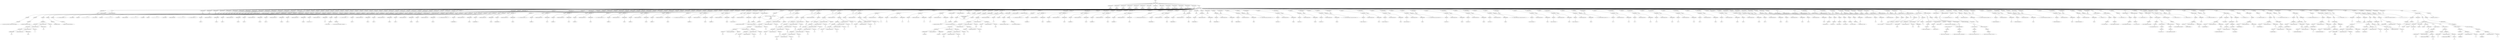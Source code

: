 digraph {
n0[label="RAIZ"];
n1[label="INSTRUCCIONES"];
n0->n1;
n2[label="DECLARACION"];
n1->n2;
n3[label="global_a"];
n2->n3;
n4[label="DECLARACION"];
n1->n4;
n5[label="global_b"];
n4->n5;
n6[label="DECLARACION"];
n1->n6;
n7[label="global_int"];
n6->n7;
n8[label="DECLARACION"];
n1->n8;
n9[label="global_dou"];
n8->n9;
n10[label="DECLARACION"];
n1->n10;
n11[label="global_boo"];
n10->n11;
n12[label="DECLARACION"];
n1->n12;
n13[label="global_cha"];
n12->n13;
n14[label="DECLARACION"];
n1->n14;
n15[label="global_cad"];
n14->n15;
n16[label="DECLARACION"];
n1->n16;
n17[label="global_a"];
n16->n17;
n18[label="DECLARACION"];
n1->n18;
n19[label="global_salto"];
n18->n19;
n20[label="DECLARACION"];
n1->n20;
n21[label="global_barra"];
n20->n21;
n22[label="DECLARACION"];
n1->n22;
n23[label="global_comilla_doble"];
n22->n23;
n24[label="DECLARACION"];
n1->n24;
n25[label="global_tab"];
n24->n25;
n26[label="DECLARACION"];
n1->n26;
n27[label="global_comilla_simple"];
n26->n27;
n28[label="DECLARACION"];
n1->n28;
n29[label="var1"];
n28->n29;
n30[label="MAIN"];
n1->n30;
n31[label="INSTRUCCIONES"];
n30->n31;
n32[label="DECLARACION"];
n31->n32;
n33[label="var1"];
n32->n33;
n34[label="IF"];
n31->n34;
n35[label="INSTRUCCIONES IF"];
n34->n35;
n36[label="IMPRIMIR"];
n35->n36;
n37[label="PRIMITIVO"];
n36->n37;
n38[label="no se toma con prioridad la variable local ante la global"];
n37->n38;
n39[label="INSTRUCCIONES ELSE"];
n34->n39;
n40[label="IMPRIMIR"];
n39->n40;
n41[label="PRIMITIVO"];
n40->n41;
n42[label="prioridad de variable local correcta."];
n41->n42;
n43[label="DECLARACION"];
n31->n43;
n44[label="n1"];
n43->n44;
n45[label="DECLARACION"];
n31->n45;
n46[label="n2"];
n45->n46;
n47[label="DECLARACION"];
n31->n47;
n48[label="n3"];
n47->n48;
n49[label="DECLARACION"];
n31->n49;
n50[label="n4"];
n49->n50;
n51[label="DECLARACION"];
n31->n51;
n52[label="str1"];
n51->n52;
n53[label="DECLARACION"];
n31->n53;
n54[label="str2"];
n53->n54;
n55[label="DECLARACION"];
n31->n55;
n56[label="str3"];
n55->n56;
n57[label="DECLARACION"];
n31->n57;
n58[label="str4"];
n57->n58;
n59[label="DECLARACION"];
n31->n59;
n60[label="db1"];
n59->n60;
n61[label="DECLARACION"];
n31->n61;
n62[label="db2"];
n61->n62;
n63[label="DECLARACION"];
n31->n63;
n64[label="db3"];
n63->n64;
n65[label="DECLARACION"];
n31->n65;
n66[label="db4"];
n65->n66;
n67[label="DECLARACION"];
n31->n67;
n68[label="chr1"];
n67->n68;
n69[label="DECLARACION"];
n31->n69;
n70[label="chr2"];
n69->n70;
n71[label="DECLARACION"];
n31->n71;
n72[label="chr3"];
n71->n72;
n73[label="DECLARACION"];
n31->n73;
n74[label="chr4"];
n73->n74;
n75[label="IF"];
n31->n75;
n76[label="INSTRUCCIONES IF"];
n75->n76;
n77[label="IMPRIMIR"];
n76->n77;
n78[label="ARITMETICA"];
n77->n78;
n79[label="ARITMETICA"];
n78->n79;
n80[label="ARITMETICA"];
n79->n80;
n81[label="ARITMETICA"];
n80->n81;
n82[label="IDENTIFICADOR"];
n81->n82;
n83[label="str1"];
n82->n83;
n84[label="OperadorAritmetico.MAS"];
n81->n84;
n85[label="IDENTIFICADOR"];
n81->n85;
n86[label="chr2"];
n85->n86;
n87[label="OperadorAritmetico.MAS"];
n80->n87;
n88[label="PRIMITIVO"];
n80->n88;
n89[label=" "];
n88->n89;
n90[label="OperadorAritmetico.MAS"];
n79->n90;
n91[label="IDENTIFICADOR"];
n79->n91;
n92[label="n3"];
n91->n92;
n93[label="OperadorAritmetico.MAS"];
n78->n93;
n94[label="PRIMITIVO"];
n78->n94;
n95[label=" :d"];
n94->n95;
n96[label="IMPRIMIR"];
n76->n96;
n97[label="PRIMITIVO"];
n96->n97;
n98[label="declaraci�n correcta"];
n97->n98;
n99[label="INSTRUCCIONES ELSE"];
n75->n99;
n100[label="IMPRIMIR"];
n99->n100;
n101[label="PRIMITIVO"];
n100->n101;
n102[label="problemas en el metodo declaracion :("];
n101->n102;
n103[label="IMPRIMIR"];
n31->n103;
n104[label="PRIMITIVO"];
n103->n104;
n105[label="---------- caracteres especiales ----------"];
n104->n105;
n106[label="IMPRIMIR"];
n31->n106;
n107[label="PRIMITIVO"];
n106->n107;
n108[label="-> salto de l�nea:"];
n107->n108;
n109[label="IMPRIMIR"];
n31->n109;
n110[label="IDENTIFICADOR"];
n109->n110;
n111[label="global_salto"];
n110->n111;
n112[label="IMPRIMIR"];
n31->n112;
n113[label="PRIMITIVO"];
n112->n113;
n114[label="-------------------------------------------"];
n113->n114;
n115[label="IMPRIMIR"];
n31->n115;
n116[label="PRIMITIVO"];
n115->n116;
n117[label="-> barra invertida:"];
n116->n117;
n118[label="IMPRIMIR"];
n31->n118;
n119[label="IDENTIFICADOR"];
n118->n119;
n120[label="global_barra"];
n119->n120;
n121[label="IMPRIMIR"];
n31->n121;
n122[label="PRIMITIVO"];
n121->n122;
n123[label="-------------------------------------------"];
n122->n123;
n124[label="IMPRIMIR"];
n31->n124;
n125[label="PRIMITIVO"];
n124->n125;
n126[label="-> comilla doble:"];
n125->n126;
n127[label="IMPRIMIR"];
n31->n127;
n128[label="IDENTIFICADOR"];
n127->n128;
n129[label="global_comilla_doble"];
n128->n129;
n130[label="IMPRIMIR"];
n31->n130;
n131[label="PRIMITIVO"];
n130->n131;
n132[label="-------------------------------------------"];
n131->n132;
n133[label="IMPRIMIR"];
n31->n133;
n134[label="PRIMITIVO"];
n133->n134;
n135[label="-> tabulaci�n:"];
n134->n135;
n136[label="IMPRIMIR"];
n31->n136;
n137[label="IDENTIFICADOR"];
n136->n137;
n138[label="global_tab"];
n137->n138;
n139[label="IMPRIMIR"];
n31->n139;
n140[label="PRIMITIVO"];
n139->n140;
n141[label="-------------------------------------------"];
n140->n141;
n142[label="IMPRIMIR"];
n31->n142;
n143[label="PRIMITIVO"];
n142->n143;
n144[label="-> comilla simple:"];
n143->n144;
n145[label="IMPRIMIR"];
n31->n145;
n146[label="IDENTIFICADOR"];
n145->n146;
n147[label="global_comilla_simple"];
n146->n147;
n148[label="IMPRIMIR"];
n31->n148;
n149[label="PRIMITIVO"];
n148->n149;
n150[label="-------------------------------------------"];
n149->n150;
n151[label="IMPRIMIR"];
n31->n151;
n152[label="PRIMITIVO"];
n151->n152;
n153[label="---------- sumas de prueba ----------"];
n152->n153;
n154[label="DECLARACION"];
n31->n154;
n155[label="suma_1"];
n154->n155;
n156[label="IMPRIMIR"];
n31->n156;
n157[label="ARITMETICA"];
n156->n157;
n158[label="PRIMITIVO"];
n157->n158;
n159[label="suma = "];
n158->n159;
n160[label="OperadorAritmetico.MAS"];
n157->n160;
n161[label="IDENTIFICADOR"];
n157->n161;
n162[label="suma_1"];
n161->n162;
n163[label="DECLARACION"];
n31->n163;
n164[label="suma_2"];
n163->n164;
n165[label="IMPRIMIR"];
n31->n165;
n166[label="ARITMETICA"];
n165->n166;
n167[label="PRIMITIVO"];
n166->n167;
n168[label="suma = "];
n167->n168;
n169[label="OperadorAritmetico.MAS"];
n166->n169;
n170[label="IDENTIFICADOR"];
n166->n170;
n171[label="suma_2"];
n170->n171;
n172[label="DECLARACION"];
n31->n172;
n173[label="suma_3"];
n172->n173;
n174[label="IMPRIMIR"];
n31->n174;
n175[label="ARITMETICA"];
n174->n175;
n176[label="PRIMITIVO"];
n175->n176;
n177[label="suma = "];
n176->n177;
n178[label="OperadorAritmetico.MAS"];
n175->n178;
n179[label="IDENTIFICADOR"];
n175->n179;
n180[label="suma_3"];
n179->n180;
n181[label="DECLARACION"];
n31->n181;
n182[label="suma_4"];
n181->n182;
n183[label="IMPRIMIR"];
n31->n183;
n184[label="ARITMETICA"];
n183->n184;
n185[label="PRIMITIVO"];
n184->n185;
n186[label="suma = "];
n185->n186;
n187[label="OperadorAritmetico.MAS"];
n184->n187;
n188[label="IDENTIFICADOR"];
n184->n188;
n189[label="suma_4"];
n188->n189;
n190[label="DECLARACION"];
n31->n190;
n191[label="suma_5"];
n190->n191;
n192[label="IMPRIMIR"];
n31->n192;
n193[label="ARITMETICA"];
n192->n193;
n194[label="PRIMITIVO"];
n193->n194;
n195[label="suma = "];
n194->n195;
n196[label="OperadorAritmetico.MAS"];
n193->n196;
n197[label="IDENTIFICADOR"];
n193->n197;
n198[label="suma_5"];
n197->n198;
n199[label="DECLARACION"];
n31->n199;
n200[label="n157"];
n199->n200;
n201[label="IMPRIMIR"];
n31->n201;
n202[label="ARITMETICA"];
n201->n202;
n203[label="PRIMITIVO"];
n202->n203;
n204[label="el valor de  n1 = "];
n203->n204;
n205[label="OperadorAritmetico.MAS"];
n202->n205;
n206[label="IDENTIFICADOR"];
n202->n206;
n207[label="n1"];
n206->n207;
n208[label="IF"];
n31->n208;
n209[label="INSTRUCCIONES IF"];
n208->n209;
n210[label="IMPRIMIR"];
n209->n210;
n211[label="PRIMITIVO"];
n210->n211;
n212[label="sumas correctas"];
n211->n212;
n213[label="INSTRUCCIONES ELSE"];
n208->n213;
n214[label="IMPRIMIR"];
n213->n214;
n215[label="PRIMITIVO"];
n214->n215;
n216[label="error de sumas entre booleanos y numericos"];
n215->n216;
n217[label="IMPRIMIR"];
n31->n217;
n218[label="PRIMITIVO"];
n217->n218;
n219[label="---------- restas de prueba ----------"];
n218->n219;
n220[label="DECLARACION"];
n31->n220;
n221[label="resta_1"];
n220->n221;
n222[label="IMPRIMIR"];
n31->n222;
n223[label="ARITMETICA"];
n222->n223;
n224[label="PRIMITIVO"];
n223->n224;
n225[label="resta = "];
n224->n225;
n226[label="OperadorAritmetico.MAS"];
n223->n226;
n227[label="IDENTIFICADOR"];
n223->n227;
n228[label="resta_1"];
n227->n228;
n229[label="DECLARACION"];
n31->n229;
n230[label="resta_2"];
n229->n230;
n231[label="IMPRIMIR"];
n31->n231;
n232[label="ARITMETICA"];
n231->n232;
n233[label="PRIMITIVO"];
n232->n233;
n234[label="resta = "];
n233->n234;
n235[label="OperadorAritmetico.MAS"];
n232->n235;
n236[label="IDENTIFICADOR"];
n232->n236;
n237[label="resta_2"];
n236->n237;
n238[label="DECLARACION"];
n31->n238;
n239[label="resta_3"];
n238->n239;
n240[label="IMPRIMIR"];
n31->n240;
n241[label="ARITMETICA"];
n240->n241;
n242[label="PRIMITIVO"];
n241->n242;
n243[label="resta = "];
n242->n243;
n244[label="OperadorAritmetico.MAS"];
n241->n244;
n245[label="IDENTIFICADOR"];
n241->n245;
n246[label="resta_3"];
n245->n246;
n247[label="DECLARACION"];
n31->n247;
n248[label="resta_4"];
n247->n248;
n249[label="IMPRIMIR"];
n31->n249;
n250[label="ARITMETICA"];
n249->n250;
n251[label="PRIMITIVO"];
n250->n251;
n252[label="resta = "];
n251->n252;
n253[label="OperadorAritmetico.MAS"];
n250->n253;
n254[label="IDENTIFICADOR"];
n250->n254;
n255[label="resta_4"];
n254->n255;
n256[label="IMPRIMIR"];
n31->n256;
n257[label="PRIMITIVO"];
n256->n257;
n258[label="---------- multiplicaciones de prueba ----------"];
n257->n258;
n259[label="DECLARACION"];
n31->n259;
n260[label="mult_1"];
n259->n260;
n261[label="IMPRIMIR"];
n31->n261;
n262[label="ARITMETICA"];
n261->n262;
n263[label="PRIMITIVO"];
n262->n263;
n264[label="multiplicaci�n = "];
n263->n264;
n265[label="OperadorAritmetico.MAS"];
n262->n265;
n266[label="IDENTIFICADOR"];
n262->n266;
n267[label="mult_1"];
n266->n267;
n268[label="DECLARACION"];
n31->n268;
n269[label="mult_2"];
n268->n269;
n270[label="IMPRIMIR"];
n31->n270;
n271[label="ARITMETICA"];
n270->n271;
n272[label="PRIMITIVO"];
n271->n272;
n273[label="multiplicaci�n = "];
n272->n273;
n274[label="OperadorAritmetico.MAS"];
n271->n274;
n275[label="IDENTIFICADOR"];
n271->n275;
n276[label="mult_2"];
n275->n276;
n277[label="DECLARACION"];
n31->n277;
n278[label="mult_3"];
n277->n278;
n279[label="IMPRIMIR"];
n31->n279;
n280[label="ARITMETICA"];
n279->n280;
n281[label="PRIMITIVO"];
n280->n281;
n282[label="multiplicaci�n = "];
n281->n282;
n283[label="OperadorAritmetico.MAS"];
n280->n283;
n284[label="IDENTIFICADOR"];
n280->n284;
n285[label="mult_3"];
n284->n285;
n286[label="IMPRIMIR"];
n31->n286;
n287[label="PRIMITIVO"];
n286->n287;
n288[label="---------- divisiones de prueba ----------"];
n287->n288;
n289[label="DECLARACION"];
n31->n289;
n290[label="div_1"];
n289->n290;
n291[label="IMPRIMIR"];
n31->n291;
n292[label="ARITMETICA"];
n291->n292;
n293[label="PRIMITIVO"];
n292->n293;
n294[label="divisi�n = "];
n293->n294;
n295[label="OperadorAritmetico.MAS"];
n292->n295;
n296[label="IDENTIFICADOR"];
n292->n296;
n297[label="div_1"];
n296->n297;
n298[label="DECLARACION"];
n31->n298;
n299[label="div_2"];
n298->n299;
n300[label="IMPRIMIR"];
n31->n300;
n301[label="ARITMETICA"];
n300->n301;
n302[label="PRIMITIVO"];
n301->n302;
n303[label="divisi�n = "];
n302->n303;
n304[label="OperadorAritmetico.MAS"];
n301->n304;
n305[label="IDENTIFICADOR"];
n301->n305;
n306[label="div_2"];
n305->n306;
n307[label="DECLARACION"];
n31->n307;
n308[label="div_3"];
n307->n308;
n309[label="IMPRIMIR"];
n31->n309;
n310[label="ARITMETICA"];
n309->n310;
n311[label="PRIMITIVO"];
n310->n311;
n312[label="divisi�n = "];
n311->n312;
n313[label="OperadorAritmetico.MAS"];
n310->n313;
n314[label="IDENTIFICADOR"];
n310->n314;
n315[label="div_3"];
n314->n315;
n316[label="IMPRIMIR"];
n31->n316;
n317[label="PRIMITIVO"];
n316->n317;
n318[label="---------- modulos de prueba ----------"];
n317->n318;
n319[label="DECLARACION"];
n31->n319;
n320[label="mod_1"];
n319->n320;
n321[label="IMPRIMIR"];
n31->n321;
n322[label="ARITMETICA"];
n321->n322;
n323[label="PRIMITIVO"];
n322->n323;
n324[label="m�dulo = "];
n323->n324;
n325[label="OperadorAritmetico.MAS"];
n322->n325;
n326[label="IDENTIFICADOR"];
n322->n326;
n327[label="mod_1"];
n326->n327;
n328[label="DECLARACION"];
n31->n328;
n329[label="mod_2"];
n328->n329;
n330[label="IMPRIMIR"];
n31->n330;
n331[label="ARITMETICA"];
n330->n331;
n332[label="PRIMITIVO"];
n331->n332;
n333[label="m�dulo = "];
n332->n333;
n334[label="OperadorAritmetico.MAS"];
n331->n334;
n335[label="IDENTIFICADOR"];
n331->n335;
n336[label="mod_2"];
n335->n336;
n337[label="DECLARACION"];
n31->n337;
n338[label="mod_3"];
n337->n338;
n339[label="IMPRIMIR"];
n31->n339;
n340[label="ARITMETICA"];
n339->n340;
n341[label="PRIMITIVO"];
n340->n341;
n342[label="m�dulo = "];
n341->n342;
n343[label="OperadorAritmetico.MAS"];
n340->n343;
n344[label="IDENTIFICADOR"];
n340->n344;
n345[label="mod_3"];
n344->n345;
n346[label="IMPRIMIR"];
n31->n346;
n347[label="PRIMITIVO"];
n346->n347;
n348[label="---------- negaciones unarias de prueba ----------"];
n347->n348;
n349[label="DECLARACION"];
n31->n349;
n350[label="neg_1"];
n349->n350;
n351[label="IMPRIMIR"];
n31->n351;
n352[label="ARITMETICA"];
n351->n352;
n353[label="PRIMITIVO"];
n352->n353;
n354[label="negaci�n = "];
n353->n354;
n355[label="OperadorAritmetico.MAS"];
n352->n355;
n356[label="IDENTIFICADOR"];
n352->n356;
n357[label="neg_1"];
n356->n357;
n358[label="DECLARACION"];
n31->n358;
n359[label="neg_2"];
n358->n359;
n360[label="IMPRIMIR"];
n31->n360;
n361[label="ARITMETICA"];
n360->n361;
n362[label="PRIMITIVO"];
n361->n362;
n363[label="negaci�n = "];
n362->n363;
n364[label="OperadorAritmetico.MAS"];
n361->n364;
n365[label="IDENTIFICADOR"];
n361->n365;
n366[label="neg_2"];
n365->n366;
n367[label="DECLARACION"];
n31->n367;
n368[label="n400"];
n367->n368;
n369[label="DECLARACION"];
n31->n369;
n370[label="n300"];
n369->n370;
n371[label="IMPRIMIR"];
n31->n371;
n372[label="ARITMETICA"];
n371->n372;
n373[label="PRIMITIVO"];
n372->n373;
n374[label="el valor de n300 = "];
n373->n374;
n375[label="OperadorAritmetico.MAS"];
n372->n375;
n376[label="IDENTIFICADOR"];
n372->n376;
n377[label="n300"];
n376->n377;
n378[label="IF"];
n31->n378;
n379[label="INSTRUCCIONES IF"];
n378->n379;
n380[label="IMPRIMIR"];
n379->n380;
n381[label="PRIMITIVO"];
n380->n381;
n382[label="operacion aritmetica correcta"];
n381->n382;
n383[label="INSTRUCCIONES ELSE"];
n378->n383;
n384[label="IMPRIMIR"];
n383->n384;
n385[label="PRIMITIVO"];
n384->n385;
n386[label="operacion aritmetica incorrecta"];
n385->n386;
n387[label="IMPRIMIR"];
n31->n387;
n388[label="PRIMITIVO"];
n387->n388;
n389[label="operaciones aritmeticas 1: valor esperado:   
	a)62   
	b)0   
	c)-19   
	d)16   
resultados>"];
n388->n389;
n390[label="DECLARACION"];
n31->n390;
n391[label="a"];
n390->n391;
n392[label="ASIGNACION"];
n31->n392;
n393[label="a"];
n392->n393;
n394[label="ARITMETICA"];
n392->n394;
n395[label="ARITMETICA"];
n394->n395;
n396[label="ARITMETICA"];
n395->n396;
n397[label="ARITMETICA"];
n396->n397;
n398[label="ARITMETICA"];
n397->n398;
n399[label="ARITMETICA"];
n398->n399;
n400[label="PRIMITIVO"];
n399->n400;
n401[label="20"];
n400->n401;
n402[label="OperadorAritmetico.MENOS"];
n399->n402;
n403[label="PRIMITIVO"];
n399->n403;
n404[label="10"];
n403->n404;
n405[label="OperadorAritmetico.MAS"];
n398->n405;
n406[label="ARITMETICA"];
n398->n406;
n407[label="ARITMETICA"];
n406->n407;
n408[label="PRIMITIVO"];
n407->n408;
n409[label="8"];
n408->n409;
n410[label="OperadorAritmetico.DIV"];
n407->n410;
n411[label="PRIMITIVO"];
n407->n411;
n412[label="2"];
n411->n412;
n413[label="OperadorAritmetico.POR"];
n406->n413;
n414[label="PRIMITIVO"];
n406->n414;
n415[label="3"];
n414->n415;
n416[label="OperadorAritmetico.MAS"];
n397->n416;
n417[label="PRIMITIVO"];
n397->n417;
n418[label="10"];
n417->n418;
n419[label="OperadorAritmetico.MENOS"];
n396->n419;
n420[label="PRIMITIVO"];
n396->n420;
n421[label="10"];
n420->n421;
n422[label="OperadorAritmetico.MENOS"];
n395->n422;
n423[label="PRIMITIVO"];
n395->n423;
n424[label="10"];
n423->n424;
n425[label="OperadorAritmetico.MAS"];
n394->n425;
n426[label="PRIMITIVO"];
n394->n426;
n427[label="50"];
n426->n427;
n428[label="DECLARACION"];
n31->n428;
n429[label="b"];
n428->n429;
n430[label="ASIGNACION"];
n31->n430;
n431[label="b"];
n430->n431;
n432[label="ARITMETICA"];
n430->n432;
n433[label="ARITMETICA"];
n432->n433;
n434[label="ARITMETICA"];
n433->n434;
n435[label="ARITMETICA"];
n434->n435;
n436[label="ARITMETICA"];
n435->n436;
n437[label="ARITMETICA"];
n436->n437;
n438[label="PRIMITIVO"];
n437->n438;
n439[label="50"];
n438->n439;
n440[label="OperadorAritmetico.DIV"];
n437->n440;
n441[label="PRIMITIVO"];
n437->n441;
n442[label="50"];
n441->n442;
n443[label="OperadorAritmetico.POR"];
n436->n443;
n444[label="PRIMITIVO"];
n436->n444;
n445[label="50"];
n444->n445;
n446[label="OperadorAritmetico.MAS"];
n435->n446;
n447[label="PRIMITIVO"];
n435->n447;
n448[label="50"];
n447->n448;
n449[label="OperadorAritmetico.MENOS"];
n434->n449;
n450[label="PRIMITIVO"];
n434->n450;
n451[label="100"];
n450->n451;
n452[label="OperadorAritmetico.MAS"];
n433->n452;
n453[label="PRIMITIVO"];
n433->n453;
n454[label="100"];
n453->n454;
n455[label="OperadorAritmetico.MENOS"];
n432->n455;
n456[label="PRIMITIVO"];
n432->n456;
n457[label="100"];
n456->n457;
n458[label="DECLARACION"];
n31->n458;
n459[label="c"];
n458->n459;
n460[label="ASIGNACION"];
n31->n460;
n461[label="c"];
n460->n461;
n462[label="ARITMETICA"];
n460->n462;
n463[label="ARITMETICA"];
n462->n463;
n464[label="ARITMETICA"];
n463->n464;
n465[label="ARITMETICA"];
n464->n465;
n466[label="ARITMETICA"];
n465->n466;
n467[label="ARITMETICA"];
n466->n467;
n468[label="ARITMETICA"];
n467->n468;
n469[label="ARITMETICA"];
n468->n469;
n470[label="PRIMITIVO"];
n469->n470;
n471[label="100"];
n470->n471;
n472[label="OperadorAritmetico.DIV"];
n469->n472;
n473[label="PRIMITIVO"];
n469->n473;
n474[label="20"];
n473->n474;
n475[label="OperadorAritmetico.POR"];
n468->n475;
n476[label="PRIMITIVO"];
n468->n476;
n477[label="9"];
n476->n477;
n478[label="OperadorAritmetico.MENOS"];
n467->n478;
n479[label="PRIMITIVO"];
n467->n479;
n480[label="78"];
n479->n480;
n481[label="OperadorAritmetico.MAS"];
n466->n481;
n482[label="PRIMITIVO"];
n466->n482;
n483[label="6"];
n482->n483;
n484[label="OperadorAritmetico.MENOS"];
n465->n484;
n485[label="PRIMITIVO"];
n465->n485;
n486[label="7"];
n485->n486;
n487[label="OperadorAritmetico.MAS"];
n464->n487;
n488[label="PRIMITIVO"];
n464->n488;
n489[label="8"];
n488->n489;
n490[label="OperadorAritmetico.MENOS"];
n463->n490;
n491[label="PRIMITIVO"];
n463->n491;
n492[label="7"];
n491->n492;
n493[label="OperadorAritmetico.MAS"];
n462->n493;
n494[label="ARITMETICA"];
n462->n494;
n495[label="ARITMETICA"];
n494->n495;
n496[label="ARITMETICA"];
n495->n496;
n497[label="ARITMETICA"];
n496->n497;
n498[label="PRIMITIVO"];
n497->n498;
n499[label="7"];
n498->n499;
n500[label="OperadorAritmetico.POR"];
n497->n500;
n501[label="PRIMITIVO"];
n497->n501;
n502[label="1"];
n501->n502;
n503[label="OperadorAritmetico.POR"];
n496->n503;
n504[label="PRIMITIVO"];
n496->n504;
n505[label="2"];
n504->n505;
n506[label="OperadorAritmetico.POR"];
n495->n506;
n507[label="PRIMITIVO"];
n495->n507;
n508[label="3"];
n507->n508;
n509[label="OperadorAritmetico.DIV"];
n494->n509;
n510[label="PRIMITIVO"];
n494->n510;
n511[label="3"];
n510->n511;
n512[label="DECLARACION"];
n31->n512;
n513[label="d"];
n512->n513;
n514[label="ASIGNACION"];
n31->n514;
n515[label="d"];
n514->n515;
n516[label="ARITMETICA"];
n514->n516;
n517[label="PRIMITIVO"];
n516->n517;
n518[label="2"];
n517->n518;
n519[label="OperadorAritmetico.POR"];
n516->n519;
n520[label="ARITMETICA"];
n516->n520;
n521[label="ARITMETICA"];
n520->n521;
n522[label="PRIMITIVO"];
n521->n522;
n523[label="20"];
n522->n523;
n524[label="OperadorAritmetico.DIV"];
n521->n524;
n525[label="PRIMITIVO"];
n521->n525;
n526[label="5"];
n525->n526;
n527[label="OperadorAritmetico.POR"];
n520->n527;
n528[label="PRIMITIVO"];
n520->n528;
n529[label="2"];
n528->n529;
n530[label="IMPRIMIR"];
n31->n530;
n531[label="ARITMETICA"];
n530->n531;
n532[label="PRIMITIVO"];
n531->n532;
n533[label="a) "];
n532->n533;
n534[label="OperadorAritmetico.MAS"];
n531->n534;
n535[label="IDENTIFICADOR"];
n531->n535;
n536[label="a"];
n535->n536;
n537[label="IMPRIMIR"];
n31->n537;
n538[label="ARITMETICA"];
n537->n538;
n539[label="PRIMITIVO"];
n538->n539;
n540[label="b) "];
n539->n540;
n541[label="OperadorAritmetico.MAS"];
n538->n541;
n542[label="IDENTIFICADOR"];
n538->n542;
n543[label="b"];
n542->n543;
n544[label="IMPRIMIR"];
n31->n544;
n545[label="ARITMETICA"];
n544->n545;
n546[label="PRIMITIVO"];
n545->n546;
n547[label="c) "];
n546->n547;
n548[label="OperadorAritmetico.MAS"];
n545->n548;
n549[label="IDENTIFICADOR"];
n545->n549;
n550[label="c"];
n549->n550;
n551[label="IMPRIMIR"];
n31->n551;
n552[label="ARITMETICA"];
n551->n552;
n553[label="PRIMITIVO"];
n552->n553;
n554[label="d) "];
n553->n554;
n555[label="OperadorAritmetico.MAS"];
n552->n555;
n556[label="IDENTIFICADOR"];
n552->n556;
n557[label="d"];
n556->n557;
n558[label="IF"];
n31->n558;
n559[label="INSTRUCCIONES IF"];
n558->n559;
n560[label="IMPRIMIR"];
n559->n560;
n561[label="PRIMITIVO"];
n560->n561;
n562[label="operaciones aritmeticas 1 bien :d"];
n561->n562;
n563[label="INSTRUCCIONES ELSE"];
n558->n563;
n564[label="IMPRIMIR"];
n563->n564;
n565[label="PRIMITIVO"];
n564->n565;
n566[label="error para las operaciones basicas :("];
n565->n566;
n567[label="DECLARACION"];
n31->n567;
n568[label="aritmetica1"];
n567->n568;
n569[label="DECLARACION"];
n31->n569;
n570[label="aritmetica2"];
n569->n570;
n571[label="IMPRIMIR"];
n31->n571;
n572[label="PRIMITIVO"];
n571->n572;
n573[label="operaciones aritmeticas: 
valor esperado>
-20  
-7 
resultado>"];
n572->n573;
n574[label="DECLARACION"];
n31->n574;
n575[label="aritmetica3"];
n574->n575;
n576[label="IMPRIMIR"];
n31->n576;
n577[label="IDENTIFICADOR"];
n576->n577;
n578[label="aritmetica3"];
n577->n578;
n579[label="ASIGNACION"];
n31->n579;
n580[label="aritmetica1"];
n579->n580;
n581[label="ARITMETICA"];
n579->n581;
n582[label="ARITMETICA"];
n581->n582;
n583[label="ARITMETICA"];
n582->n583;
n584[label="ARITMETICA"];
n583->n584;
n585[label="ARITMETICA"];
n584->n585;
n586[label="ARITMETICA"];
n585->n586;
n587[label="IDENTIFICADOR"];
n586->n587;
n588[label="aritmetica3"];
n587->n588;
n589[label="OperadorAritmetico.DIV"];
n586->n589;
n590[label="IDENTIFICADOR"];
n586->n590;
n591[label="aritmetica1"];
n590->n591;
n592[label="OperadorAritmetico.MAS"];
n585->n592;
n593[label="ARITMETICA"];
n585->n593;
n594[label="ARITMETICA"];
n593->n594;
n595[label="PRIMITIVO"];
n594->n595;
n596[label="50"];
n595->n596;
n597[label="OperadorAritmetico.POR"];
n594->n597;
n598[label="PRIMITIVO"];
n594->n598;
n599[label="2"];
n598->n599;
n600[label="OperadorAritmetico.DIV"];
n593->n600;
n601[label="PRIMITIVO"];
n593->n601;
n602[label="50"];
n601->n602;
n603[label="OperadorAritmetico.MAS"];
n584->n603;
n604[label="ARITMETICA"];
n584->n604;
n605[label="PRIMITIVO"];
n604->n605;
n606[label="50"];
n605->n606;
n607[label="OperadorAritmetico.POR"];
n604->n607;
n608[label="PRIMITIVO"];
n604->n608;
n609[label="2"];
n608->n609;
n610[label="OperadorAritmetico.MENOS"];
n583->n610;
n611[label="PRIMITIVO"];
n583->n611;
n612[label="100"];
n611->n612;
n613[label="OperadorAritmetico.MAS"];
n582->n613;
n614[label="ARITMETICA"];
n582->n614;
n615[label="PRIMITIVO"];
n614->n615;
n616[label="100"];
n615->n616;
n617[label="OperadorAritmetico.DIV"];
n614->n617;
n618[label="PRIMITIVO"];
n614->n618;
n619[label="100"];
n618->n619;
n620[label="OperadorAritmetico.MENOS"];
n581->n620;
n621[label="PRIMITIVO"];
n581->n621;
n622[label="0"];
n621->n622;
n623[label="IMPRIMIR"];
n31->n623;
n624[label="IDENTIFICADOR"];
n623->n624;
n625[label="aritmetica1"];
n624->n625;
n626[label="IF"];
n31->n626;
n627[label="INSTRUCCIONES IF"];
n626->n627;
n628[label="IMPRIMIR"];
n627->n628;
n629[label="PRIMITIVO"];
n628->n629;
n630[label="operaciones aritmeticas 2 bien :d"];
n629->n630;
n631[label="INSTRUCCIONES ELSE"];
n626->n631;
n632[label="IMPRIMIR"];
n631->n632;
n633[label="PRIMITIVO"];
n632->n633;
n634[label="error operaciones aritmeticas"];
n633->n634;
n635[label="IMPRIMIR"];
n31->n635;
n636[label="PRIMITIVO"];
n635->n636;
n637[label="---------- igualaciones de prueba ----------"];
n636->n637;
n638[label="DECLARACION"];
n31->n638;
n639[label="igu_1"];
n638->n639;
n640[label="IMPRIMIR"];
n31->n640;
n641[label="ARITMETICA"];
n640->n641;
n642[label="PRIMITIVO"];
n641->n642;
n643[label="igualaci�n = "];
n642->n643;
n644[label="OperadorAritmetico.MAS"];
n641->n644;
n645[label="IDENTIFICADOR"];
n641->n645;
n646[label="igu_1"];
n645->n646;
n647[label="DECLARACION"];
n31->n647;
n648[label="igu_2"];
n647->n648;
n649[label="IMPRIMIR"];
n31->n649;
n650[label="ARITMETICA"];
n649->n650;
n651[label="PRIMITIVO"];
n650->n651;
n652[label="igualaci�n = "];
n651->n652;
n653[label="OperadorAritmetico.MAS"];
n650->n653;
n654[label="IDENTIFICADOR"];
n650->n654;
n655[label="igu_2"];
n654->n655;
n656[label="DECLARACION"];
n31->n656;
n657[label="igu_3"];
n656->n657;
n658[label="IMPRIMIR"];
n31->n658;
n659[label="ARITMETICA"];
n658->n659;
n660[label="PRIMITIVO"];
n659->n660;
n661[label="igualaci�n = "];
n660->n661;
n662[label="OperadorAritmetico.MAS"];
n659->n662;
n663[label="IDENTIFICADOR"];
n659->n663;
n664[label="igu_3"];
n663->n664;
n665[label="DECLARACION"];
n31->n665;
n666[label="igu_4"];
n665->n666;
n667[label="IMPRIMIR"];
n31->n667;
n668[label="ARITMETICA"];
n667->n668;
n669[label="PRIMITIVO"];
n668->n669;
n670[label="igualaci�n = "];
n669->n670;
n671[label="OperadorAritmetico.MAS"];
n668->n671;
n672[label="IDENTIFICADOR"];
n668->n672;
n673[label="igu_4"];
n672->n673;
n674[label="DECLARACION"];
n31->n674;
n675[label="igu_5"];
n674->n675;
n676[label="IMPRIMIR"];
n31->n676;
n677[label="ARITMETICA"];
n676->n677;
n678[label="PRIMITIVO"];
n677->n678;
n679[label="igualaci�n = "];
n678->n679;
n680[label="OperadorAritmetico.MAS"];
n677->n680;
n681[label="IDENTIFICADOR"];
n677->n681;
n682[label="igu_5"];
n681->n682;
n683[label="IMPRIMIR"];
n31->n683;
n684[label="PRIMITIVO"];
n683->n684;
n685[label="---------- diferenciaciaciones de prueba ----------"];
n684->n685;
n686[label="DECLARACION"];
n31->n686;
n687[label="dif_1"];
n686->n687;
n688[label="IMPRIMIR"];
n31->n688;
n689[label="ARITMETICA"];
n688->n689;
n690[label="PRIMITIVO"];
n689->n690;
n691[label="diferenciaci�n = "];
n690->n691;
n692[label="OperadorAritmetico.MAS"];
n689->n692;
n693[label="IDENTIFICADOR"];
n689->n693;
n694[label="dif_1"];
n693->n694;
n695[label="DECLARACION"];
n31->n695;
n696[label="dif_2"];
n695->n696;
n697[label="IMPRIMIR"];
n31->n697;
n698[label="ARITMETICA"];
n697->n698;
n699[label="PRIMITIVO"];
n698->n699;
n700[label="diferenciaci�n = "];
n699->n700;
n701[label="OperadorAritmetico.MAS"];
n698->n701;
n702[label="IDENTIFICADOR"];
n698->n702;
n703[label="dif_2"];
n702->n703;
n704[label="DECLARACION"];
n31->n704;
n705[label="dif_3"];
n704->n705;
n706[label="IMPRIMIR"];
n31->n706;
n707[label="ARITMETICA"];
n706->n707;
n708[label="PRIMITIVO"];
n707->n708;
n709[label="diferenciaci�n = "];
n708->n709;
n710[label="OperadorAritmetico.MAS"];
n707->n710;
n711[label="IDENTIFICADOR"];
n707->n711;
n712[label="dif_3"];
n711->n712;
n713[label="DECLARACION"];
n31->n713;
n714[label="dif_4"];
n713->n714;
n715[label="IMPRIMIR"];
n31->n715;
n716[label="ARITMETICA"];
n715->n716;
n717[label="PRIMITIVO"];
n716->n717;
n718[label="diferenciaci�n = "];
n717->n718;
n719[label="OperadorAritmetico.MAS"];
n716->n719;
n720[label="IDENTIFICADOR"];
n716->n720;
n721[label="dif_4"];
n720->n721;
n722[label="DECLARACION"];
n31->n722;
n723[label="dif_5"];
n722->n723;
n724[label="IMPRIMIR"];
n31->n724;
n725[label="ARITMETICA"];
n724->n725;
n726[label="PRIMITIVO"];
n725->n726;
n727[label="diferenciaci�n = "];
n726->n727;
n728[label="OperadorAritmetico.MAS"];
n725->n728;
n729[label="IDENTIFICADOR"];
n725->n729;
n730[label="dif_5"];
n729->n730;
n731[label="IMPRIMIR"];
n31->n731;
n732[label="PRIMITIVO"];
n731->n732;
n733[label="---------- comparaciones menor que de prueba ----------"];
n732->n733;
n734[label="DECLARACION"];
n31->n734;
n735[label="meq_1"];
n734->n735;
n736[label="IMPRIMIR"];
n31->n736;
n737[label="ARITMETICA"];
n736->n737;
n738[label="PRIMITIVO"];
n737->n738;
n739[label="menor que = "];
n738->n739;
n740[label="OperadorAritmetico.MAS"];
n737->n740;
n741[label="IDENTIFICADOR"];
n737->n741;
n742[label="meq_1"];
n741->n742;
n743[label="DECLARACION"];
n31->n743;
n744[label="meq_2"];
n743->n744;
n745[label="IMPRIMIR"];
n31->n745;
n746[label="ARITMETICA"];
n745->n746;
n747[label="PRIMITIVO"];
n746->n747;
n748[label="menor que = "];
n747->n748;
n749[label="OperadorAritmetico.MAS"];
n746->n749;
n750[label="IDENTIFICADOR"];
n746->n750;
n751[label="meq_2"];
n750->n751;
n752[label="DECLARACION"];
n31->n752;
n753[label="meq_3"];
n752->n753;
n754[label="IMPRIMIR"];
n31->n754;
n755[label="ARITMETICA"];
n754->n755;
n756[label="PRIMITIVO"];
n755->n756;
n757[label="menor que = "];
n756->n757;
n758[label="OperadorAritmetico.MAS"];
n755->n758;
n759[label="IDENTIFICADOR"];
n755->n759;
n760[label="meq_3"];
n759->n760;
n761[label="IMPRIMIR"];
n31->n761;
n762[label="PRIMITIVO"];
n761->n762;
n763[label="---------- comparaciones menor o igual que de prueba ----------"];
n762->n763;
n764[label="DECLARACION"];
n31->n764;
n765[label="mei_1"];
n764->n765;
n766[label="IMPRIMIR"];
n31->n766;
n767[label="ARITMETICA"];
n766->n767;
n768[label="PRIMITIVO"];
n767->n768;
n769[label="menor o igual que = "];
n768->n769;
n770[label="OperadorAritmetico.MAS"];
n767->n770;
n771[label="IDENTIFICADOR"];
n767->n771;
n772[label="mei_1"];
n771->n772;
n773[label="DECLARACION"];
n31->n773;
n774[label="mei_2"];
n773->n774;
n775[label="IMPRIMIR"];
n31->n775;
n776[label="ARITMETICA"];
n775->n776;
n777[label="PRIMITIVO"];
n776->n777;
n778[label="menor o igual que = "];
n777->n778;
n779[label="OperadorAritmetico.MAS"];
n776->n779;
n780[label="IDENTIFICADOR"];
n776->n780;
n781[label="mei_2"];
n780->n781;
n782[label="DECLARACION"];
n31->n782;
n783[label="mei_3"];
n782->n783;
n784[label="IMPRIMIR"];
n31->n784;
n785[label="ARITMETICA"];
n784->n785;
n786[label="PRIMITIVO"];
n785->n786;
n787[label="menor o igual que = "];
n786->n787;
n788[label="OperadorAritmetico.MAS"];
n785->n788;
n789[label="IDENTIFICADOR"];
n785->n789;
n790[label="mei_3"];
n789->n790;
n791[label="IMPRIMIR"];
n31->n791;
n792[label="PRIMITIVO"];
n791->n792;
n793[label="---------- comparaciones mayor que de prueba ----------"];
n792->n793;
n794[label="DECLARACION"];
n31->n794;
n795[label="maq_1"];
n794->n795;
n796[label="IMPRIMIR"];
n31->n796;
n797[label="ARITMETICA"];
n796->n797;
n798[label="PRIMITIVO"];
n797->n798;
n799[label="mayor que = "];
n798->n799;
n800[label="OperadorAritmetico.MAS"];
n797->n800;
n801[label="IDENTIFICADOR"];
n797->n801;
n802[label="maq_1"];
n801->n802;
n803[label="DECLARACION"];
n31->n803;
n804[label="maq_2"];
n803->n804;
n805[label="IMPRIMIR"];
n31->n805;
n806[label="ARITMETICA"];
n805->n806;
n807[label="PRIMITIVO"];
n806->n807;
n808[label="mayor que = "];
n807->n808;
n809[label="OperadorAritmetico.MAS"];
n806->n809;
n810[label="IDENTIFICADOR"];
n806->n810;
n811[label="maq_2"];
n810->n811;
n812[label="DECLARACION"];
n31->n812;
n813[label="maq_3"];
n812->n813;
n814[label="IMPRIMIR"];
n31->n814;
n815[label="ARITMETICA"];
n814->n815;
n816[label="PRIMITIVO"];
n815->n816;
n817[label="mayor que = "];
n816->n817;
n818[label="OperadorAritmetico.MAS"];
n815->n818;
n819[label="IDENTIFICADOR"];
n815->n819;
n820[label="maq_3"];
n819->n820;
n821[label="IMPRIMIR"];
n31->n821;
n822[label="PRIMITIVO"];
n821->n822;
n823[label="---------- comparaciones mayor o igual que de prueba ----------"];
n822->n823;
n824[label="DECLARACION"];
n31->n824;
n825[label="mai_1"];
n824->n825;
n826[label="IMPRIMIR"];
n31->n826;
n827[label="ARITMETICA"];
n826->n827;
n828[label="PRIMITIVO"];
n827->n828;
n829[label="mayor o igual que = "];
n828->n829;
n830[label="OperadorAritmetico.MAS"];
n827->n830;
n831[label="IDENTIFICADOR"];
n827->n831;
n832[label="mai_1"];
n831->n832;
n833[label="DECLARACION"];
n31->n833;
n834[label="mai_2"];
n833->n834;
n835[label="IMPRIMIR"];
n31->n835;
n836[label="ARITMETICA"];
n835->n836;
n837[label="PRIMITIVO"];
n836->n837;
n838[label="mayor o igual que = "];
n837->n838;
n839[label="OperadorAritmetico.MAS"];
n836->n839;
n840[label="IDENTIFICADOR"];
n836->n840;
n841[label="mai_2"];
n840->n841;
n842[label="DECLARACION"];
n31->n842;
n843[label="mai_3"];
n842->n843;
n844[label="IMPRIMIR"];
n31->n844;
n845[label="ARITMETICA"];
n844->n845;
n846[label="PRIMITIVO"];
n845->n846;
n847[label="mayor o igual que = "];
n846->n847;
n848[label="OperadorAritmetico.MAS"];
n845->n848;
n849[label="IDENTIFICADOR"];
n845->n849;
n850[label="mai_3"];
n849->n850;
n851[label="IMPRIMIR"];
n31->n851;
n852[label="PRIMITIVO"];
n851->n852;
n853[label="---------- operaciones l�gicas de prueba ----------"];
n852->n853;
n854[label="DECLARACION"];
n31->n854;
n855[label="or_1"];
n854->n855;
n856[label="IMPRIMIR"];
n31->n856;
n857[label="ARITMETICA"];
n856->n857;
n858[label="PRIMITIVO"];
n857->n858;
n859[label="or = "];
n858->n859;
n860[label="OperadorAritmetico.MAS"];
n857->n860;
n861[label="IDENTIFICADOR"];
n857->n861;
n862[label="or_1"];
n861->n862;
n863[label="DECLARACION"];
n31->n863;
n864[label="or_2"];
n863->n864;
n865[label="IMPRIMIR"];
n31->n865;
n866[label="ARITMETICA"];
n865->n866;
n867[label="PRIMITIVO"];
n866->n867;
n868[label="or = "];
n867->n868;
n869[label="OperadorAritmetico.MAS"];
n866->n869;
n870[label="IDENTIFICADOR"];
n866->n870;
n871[label="or_2"];
n870->n871;
n872[label="DECLARACION"];
n31->n872;
n873[label="or_3"];
n872->n873;
n874[label="IMPRIMIR"];
n31->n874;
n875[label="ARITMETICA"];
n874->n875;
n876[label="PRIMITIVO"];
n875->n876;
n877[label="or = "];
n876->n877;
n878[label="OperadorAritmetico.MAS"];
n875->n878;
n879[label="IDENTIFICADOR"];
n875->n879;
n880[label="or_3"];
n879->n880;
n881[label="DECLARACION"];
n31->n881;
n882[label="or_4"];
n881->n882;
n883[label="IMPRIMIR"];
n31->n883;
n884[label="ARITMETICA"];
n883->n884;
n885[label="PRIMITIVO"];
n884->n885;
n886[label="or = "];
n885->n886;
n887[label="OperadorAritmetico.MAS"];
n884->n887;
n888[label="IDENTIFICADOR"];
n884->n888;
n889[label="or_4"];
n888->n889;
n890[label="DECLARACION"];
n31->n890;
n891[label="and_1"];
n890->n891;
n892[label="IMPRIMIR"];
n31->n892;
n893[label="ARITMETICA"];
n892->n893;
n894[label="PRIMITIVO"];
n893->n894;
n895[label="and = "];
n894->n895;
n896[label="OperadorAritmetico.MAS"];
n893->n896;
n897[label="IDENTIFICADOR"];
n893->n897;
n898[label="and_1"];
n897->n898;
n899[label="DECLARACION"];
n31->n899;
n900[label="and_2"];
n899->n900;
n901[label="IMPRIMIR"];
n31->n901;
n902[label="ARITMETICA"];
n901->n902;
n903[label="PRIMITIVO"];
n902->n903;
n904[label="and = "];
n903->n904;
n905[label="OperadorAritmetico.MAS"];
n902->n905;
n906[label="IDENTIFICADOR"];
n902->n906;
n907[label="and_2"];
n906->n907;
n908[label="DECLARACION"];
n31->n908;
n909[label="and_3"];
n908->n909;
n910[label="IMPRIMIR"];
n31->n910;
n911[label="ARITMETICA"];
n910->n911;
n912[label="PRIMITIVO"];
n911->n912;
n913[label="and = "];
n912->n913;
n914[label="OperadorAritmetico.MAS"];
n911->n914;
n915[label="IDENTIFICADOR"];
n911->n915;
n916[label="and_3"];
n915->n916;
n917[label="DECLARACION"];
n31->n917;
n918[label="and_4"];
n917->n918;
n919[label="IMPRIMIR"];
n31->n919;
n920[label="ARITMETICA"];
n919->n920;
n921[label="PRIMITIVO"];
n920->n921;
n922[label="and = "];
n921->n922;
n923[label="OperadorAritmetico.MAS"];
n920->n923;
n924[label="IDENTIFICADOR"];
n920->n924;
n925[label="and_4"];
n924->n925;
n926[label="DECLARACION"];
n31->n926;
n927[label="not_a"];
n926->n927;
n928[label="DECLARACION"];
n31->n928;
n929[label="not_b"];
n928->n929;
n930[label="DECLARACION"];
n31->n930;
n931[label="not_1"];
n930->n931;
n932[label="IMPRIMIR"];
n31->n932;
n933[label="ARITMETICA"];
n932->n933;
n934[label="PRIMITIVO"];
n933->n934;
n935[label="not = "];
n934->n935;
n936[label="OperadorAritmetico.MAS"];
n933->n936;
n937[label="IDENTIFICADOR"];
n933->n937;
n938[label="not_1"];
n937->n938;
n939[label="DECLARACION"];
n31->n939;
n940[label="not_2"];
n939->n940;
n941[label="IMPRIMIR"];
n31->n941;
n942[label="ARITMETICA"];
n941->n942;
n943[label="PRIMITIVO"];
n942->n943;
n944[label="not = "];
n943->n944;
n945[label="OperadorAritmetico.MAS"];
n942->n945;
n946[label="IDENTIFICADOR"];
n942->n946;
n947[label="not_2"];
n946->n947;
n948[label="IF"];
n31->n948;
n949[label="INSTRUCCIONES IF"];
n948->n949;
n950[label="IMPRIMIR"];
n949->n950;
n951[label="PRIMITIVO"];
n950->n951;
n952[label="bien primera not :)"];
n951->n952;
n953[label="INSTRUCCIONES ELSE"];
n948->n953;
n954[label="IMPRIMIR"];
n953->n954;
n955[label="PRIMITIVO"];
n954->n955;
n956[label="f condicion not"];
n955->n956;
n957[label="IF"];
n31->n957;
n958[label="INSTRUCCIONES IF"];
n957->n958;
n959[label="IMPRIMIR"];
n958->n959;
n960[label="PRIMITIVO"];
n959->n960;
n961[label="bien condicion:)"];
n960->n961;
n962[label="INSTRUCCIONES ELSE"];
n957->n962;
n963[label="IMPRIMIR"];
n962->n963;
n964[label="PRIMITIVO"];
n963->n964;
n965[label="mal condicion d:"];
n964->n965;
n966[label="DECLARACION"];
n31->n966;
n967[label="n0"];
n966->n967;
n968[label="IF"];
n31->n968;
n969[label="INSTRUCCIONES IF"];
n968->n969;
n970[label="IMPRIMIR"];
n969->n970;
n971[label="PRIMITIVO"];
n970->n971;
n972[label="not y ands correctos"];
n971->n972;
n973[label="INSTRUCCIONES ELSE"];
n968->n973;
n974[label="IMPRIMIR"];
n973->n974;
n975[label="PRIMITIVO"];
n974->n975;
n976[label="no funcionan nots y ands :("];
n975->n976;
n977[label="DECLARACION"];
n31->n977;
n978[label="n111"];
n977->n978;
n979[label="ASIGNACION"];
n31->n979;
n980[label="n111"];
n979->n980;
n981[label="ARITMETICA"];
n979->n981;
n982[label="IDENTIFICADOR"];
n981->n982;
n983[label="n0"];
n982->n983;
n984[label="OperadorAritmetico.DIV"];
n981->n984;
n985[label="PRIMITIVO"];
n981->n985;
n986[label="16"];
n985->n986;
n987[label="ASIGNACION"];
n31->n987;
n988[label="n111"];
n987->n988;
n989[label="ARITMETICA"];
n987->n989;
n990[label="IDENTIFICADOR"];
n989->n990;
n991[label="n111"];
n990->n991;
n992[label="OperadorAritmetico.MAS"];
n989->n992;
n993[label="PRIMITIVO"];
n989->n993;
n994[label="True"];
n993->n994;
n995[label="DECLARACION"];
n31->n995;
n996[label="condicion1"];
n995->n996;
n997[label="DECLARACION"];
n31->n997;
n998[label="aritmetica12"];
n997->n998;
n999[label="DECLARACION"];
n31->n999;
n1000[label="condicion2"];
n999->n1000;
n1001[label="DECLARACION"];
n31->n1001;
n1002[label="condicion3"];
n1001->n1002;
n1003[label="IF"];
n31->n1003;
n1004[label="INSTRUCCIONES IF"];
n1003->n1004;
n1005[label="IMPRIMIR"];
n1004->n1005;
n1006[label="PRIMITIVO"];
n1005->n1006;
n1007[label="nots y ors correctos"];
n1006->n1007;
n1008[label="INSTRUCCIONES ELSE"];
n1003->n1008;
n1009[label="IMPRIMIR"];
n1008->n1009;
n1010[label="PRIMITIVO"];
n1009->n1010;
n1011[label="no funciona nots y ors :("];
n1010->n1011;
n1012[label="ASIGNACION"];
n31->n1012;
n1013[label="n0"];
n1012->n1013;
n1014[label="PRIMITIVO"];
n1012->n1014;
n1015[label="34"];
n1014->n1015;
n1016[label="DECLARACION"];
n31->n1016;
n1017[label="n007"];
n1016->n1017;
n1018[label="IF"];
n31->n1018;
n1019[label="INSTRUCCIONES IF"];
n1018->n1019;
n1020[label="ASIGNACION"];
n1019->n1020;
n1021[label="n007"];
n1020->n1021;
n1022[label="ARITMETICA"];
n1020->n1022;
n1023[label="IDENTIFICADOR"];
n1022->n1023;
n1024[label="n007"];
n1023->n1024;
n1025[label="OperadorAritmetico.MAS"];
n1022->n1025;
n1026[label="PRIMITIVO"];
n1022->n1026;
n1027[label="15"];
n1026->n1027;
n1028[label="IF"];
n1019->n1028;
n1029[label="INSTRUCCIONES IF"];
n1028->n1029;
n1030[label="DECREMENTO"];
n1029->n1030;
n1031[label="n007"];
n1030->n1031;
n1032[label="INSTRUCCIONES ELSE"];
n1018->n1032;
n1033[label="ASIGNACION"];
n1032->n1033;
n1034[label="n007"];
n1033->n1034;
n1035[label="PRIMITIVO"];
n1033->n1035;
n1036[label="1"];
n1035->n1036;
n1037[label="IF"];
n31->n1037;
n1038[label="INSTRUCCIONES IF"];
n1037->n1038;
n1039[label="IF"];
n1038->n1039;
n1040[label="INSTRUCCIONES IF"];
n1039->n1040;
n1041[label="IMPRIMIR"];
n1040->n1041;
n1042[label="PRIMITIVO"];
n1041->n1042;
n1043[label="salida correcta relacionales 1!"];
n1042->n1043;
n1044[label="INSTRUCCIONES ELSE"];
n1039->n1044;
n1045[label="IMPRIMIR"];
n1044->n1045;
n1046[label="PRIMITIVO"];
n1045->n1046;
n1047[label="salida incorrecta!!"];
n1046->n1047;
n1048[label="INSTRUCCIONES ELSE"];
n1037->n1048;
n1049[label="IMPRIMIR"];
n1048->n1049;
n1050[label="PRIMITIVO"];
n1049->n1050;
n1051[label="salida incorrecta!!"];
n1050->n1051;
n1052[label="IF"];
n31->n1052;
n1053[label="INSTRUCCIONES IF"];
n1052->n1053;
n1054[label="IMPRIMIR"];
n1053->n1054;
n1055[label="PRIMITIVO"];
n1054->n1055;
n1056[label="salida incorrecta primer si relacionales2!!"];
n1055->n1056;
n1057[label="INSTRUCCIONES ELSE"];
n1052->n1057;
n1058[label="IF"];
n1057->n1058;
n1059[label="INSTRUCCIONES IF"];
n1058->n1059;
n1060[label="IF"];
n1059->n1060;
n1061[label="INSTRUCCIONES IF"];
n1060->n1061;
n1062[label="IMPRIMIR"];
n1061->n1062;
n1063[label="PRIMITIVO"];
n1062->n1063;
n1064[label="salida correcta en relacionales2!!"];
n1063->n1064;
n1065[label="INSTRUCCIONES ELSE"];
n1060->n1065;
n1066[label="IMPRIMIR"];
n1065->n1066;
n1067[label="PRIMITIVO"];
n1066->n1067;
n1068[label="salida incorrecta segundo si relacionales 2!!"];
n1067->n1068;
n1069[label="INSTRUCCIONES ELSE"];
n1058->n1069;
n1070[label="IF"];
n1069->n1070;
n1071[label="INSTRUCCIONES IF"];
n1070->n1071;
n1072[label="IMPRIMIR"];
n1071->n1072;
n1073[label="PRIMITIVO"];
n1072->n1073;
n1074[label="salida incorrecta relacionales 2 3er si !!"];
n1073->n1074;
n1075[label="INSTRUCCIONES ELSE"];
n1070->n1075;
n1076[label="IMPRIMIR"];
n1075->n1076;
n1077[label="PRIMITIVO"];
n1076->n1077;
n1078[label="salida incorrecta relacionales 2 sino3er si !!"];
n1077->n1078;
n1079[label="IMPRIMIR"];
n31->n1079;
n1080[label="PRIMITIVO"];
n1079->n1080;
n1081[label="---------- agrupaci�n de prueba ----------"];
n1080->n1081;
n1082[label="DECLARACION"];
n31->n1082;
n1083[label="agr_1"];
n1082->n1083;
n1084[label="IMPRIMIR"];
n31->n1084;
n1085[label="ARITMETICA"];
n1084->n1085;
n1086[label="PRIMITIVO"];
n1085->n1086;
n1087[label="agrupaci�n = "];
n1086->n1087;
n1088[label="OperadorAritmetico.MAS"];
n1085->n1088;
n1089[label="IDENTIFICADOR"];
n1085->n1089;
n1090[label="agr_1"];
n1089->n1090;
n1091[label="IMPRIMIR"];
n31->n1091;
n1092[label="PRIMITIVO"];
n1091->n1092;
n1093[label="---------- prueba de incremento de variables ----------"];
n1092->n1093;
n1094[label="DECLARACION"];
n31->n1094;
n1095[label="inc_1"];
n1094->n1095;
n1096[label="DECREMENTO"];
n31->n1096;
n1097[label="inc_1"];
n1096->n1097;
n1098[label="IMPRIMIR"];
n31->n1098;
n1099[label="ARITMETICA"];
n1098->n1099;
n1100[label="PRIMITIVO"];
n1099->n1100;
n1101[label="variable incrementada = "];
n1100->n1101;
n1102[label="OperadorAritmetico.MAS"];
n1099->n1102;
n1103[label="IDENTIFICADOR"];
n1099->n1103;
n1104[label="inc_1"];
n1103->n1104;
n1105[label="DECLARACION"];
n31->n1105;
n1106[label="inc_2"];
n1105->n1106;
n1107[label="DECREMENTO"];
n31->n1107;
n1108[label="inc_2"];
n1107->n1108;
n1109[label="IMPRIMIR"];
n31->n1109;
n1110[label="ARITMETICA"];
n1109->n1110;
n1111[label="PRIMITIVO"];
n1110->n1111;
n1112[label="variable incrementada = "];
n1111->n1112;
n1113[label="OperadorAritmetico.MAS"];
n1110->n1113;
n1114[label="IDENTIFICADOR"];
n1110->n1114;
n1115[label="inc_2"];
n1114->n1115;
n1116[label="IMPRIMIR"];
n31->n1116;
n1117[label="PRIMITIVO"];
n1116->n1117;
n1118[label="---------- prueba de decremento de variables ----------"];
n1117->n1118;
n1119[label="DECLARACION"];
n31->n1119;
n1120[label="dec_1"];
n1119->n1120;
n1121[label="DECREMENTO"];
n31->n1121;
n1122[label="dec_1"];
n1121->n1122;
n1123[label="IMPRIMIR"];
n31->n1123;
n1124[label="ARITMETICA"];
n1123->n1124;
n1125[label="PRIMITIVO"];
n1124->n1125;
n1126[label="variable decrementada = "];
n1125->n1126;
n1127[label="OperadorAritmetico.MAS"];
n1124->n1127;
n1128[label="IDENTIFICADOR"];
n1124->n1128;
n1129[label="dec_1"];
n1128->n1129;
n1130[label="DECLARACION"];
n31->n1130;
n1131[label="dec_2"];
n1130->n1131;
n1132[label="DECREMENTO"];
n31->n1132;
n1133[label="dec_2"];
n1132->n1133;
n1134[label="IMPRIMIR"];
n31->n1134;
n1135[label="ARITMETICA"];
n1134->n1135;
n1136[label="PRIMITIVO"];
n1135->n1136;
n1137[label="variable decrementada = "];
n1136->n1137;
n1138[label="OperadorAritmetico.MAS"];
n1135->n1138;
n1139[label="IDENTIFICADOR"];
n1135->n1139;
n1140[label="dec_2"];
n1139->n1140;
n1141[label="IMPRIMIR"];
n31->n1141;
n1142[label="PRIMITIVO"];
n1141->n1142;
n1143[label="---------- sentencia if ----------"];
n1142->n1143;
n1144[label="DECLARACION"];
n31->n1144;
n1145[label="if_1"];
n1144->n1145;
n1146[label="IF"];
n31->n1146;
n1147[label="INSTRUCCIONES IF"];
n1146->n1147;
n1148[label="IMPRIMIR"];
n1147->n1148;
n1149[label="PRIMITIVO"];
n1148->n1149;
n1150[label="if_1 es menor que 50"];
n1149->n1150;
n1151[label="IF"];
n31->n1151;
n1152[label="INSTRUCCIONES IF"];
n1151->n1152;
n1153[label="IMPRIMIR"];
n1152->n1153;
n1154[label="PRIMITIVO"];
n1153->n1154;
n1155[label="esto no deber�a de estar aqu�"];
n1154->n1155;
n1156[label="IMPRIMIR"];
n31->n1156;
n1157[label="PRIMITIVO"];
n1156->n1157;
n1158[label="---------- sentencia else ----------"];
n1157->n1158;
n1159[label="IF"];
n31->n1159;
n1160[label="INSTRUCCIONES IF"];
n1159->n1160;
n1161[label="IMPRIMIR"];
n1160->n1161;
n1162[label="PRIMITIVO"];
n1161->n1162;
n1163[label="esto no deber�a de estar aqu�"];
n1162->n1163;
n1164[label="INSTRUCCIONES ELSE"];
n1159->n1164;
n1165[label="IMPRIMIR"];
n1164->n1165;
n1166[label="PRIMITIVO"];
n1165->n1166;
n1167[label="if_1 no es mayor a 50"];
n1166->n1167;
n1168[label="IMPRIMIR"];
n31->n1168;
n1169[label="PRIMITIVO"];
n1168->n1169;
n1170[label="---------- sentencia else-if ----------"];
n1169->n1170;
n1171[label="IF"];
n31->n1171;
n1172[label="INSTRUCCIONES IF"];
n1171->n1172;
n1173[label="IMPRIMIR"];
n1172->n1173;
n1174[label="PRIMITIVO"];
n1173->n1174;
n1175[label="esto no deber�a de estar aqu�"];
n1174->n1175;
n1176[label="IF"];
n1171->n1176;
n1177[label="INSTRUCCIONES IF"];
n1176->n1177;
n1178[label="IMPRIMIR"];
n1177->n1178;
n1179[label="PRIMITIVO"];
n1178->n1179;
n1180[label="if_1 se encuentra entre 0 y 50"];
n1179->n1180;
n1181[label="IF"];
n1177->n1181;
n1182[label="INSTRUCCIONES IF"];
n1181->n1182;
n1183[label="IMPRIMIR"];
n1182->n1183;
n1184[label="PRIMITIVO"];
n1183->n1184;
n1185[label="if_1 es mayor a 10"];
n1184->n1185;
n1186[label="INSTRUCCIONES ELSE"];
n1181->n1186;
n1187[label="IMPRIMIR"];
n1186->n1187;
n1188[label="PRIMITIVO"];
n1187->n1188;
n1189[label="esto no deber�a de estar aqu�"];
n1188->n1189;
n1190[label="INSTRUCCIONES ELSE"];
n1176->n1190;
n1191[label="IMPRIMIR"];
n1190->n1191;
n1192[label="PRIMITIVO"];
n1191->n1192;
n1193[label="esto no deber�a de estar aqu�"];
n1192->n1193;
n1194[label="IMPRIMIR"];
n31->n1194;
n1195[label="PRIMITIVO"];
n1194->n1195;
n1196[label="---------- sentencia switch ----------"];
n1195->n1196;
n1197[label="DECLARACION"];
n31->n1197;
n1198[label="swi_1"];
n1197->n1198;
n1199[label="SWITCH"];
n31->n1199;
n1200[label="IMPRIMIR"];
n31->n1200;
n1201[label="PRIMITIVO"];
n1200->n1201;
n1202[label="---------- sentencia while ----------"];
n1201->n1202;
n1203[label="DECLARACION"];
n31->n1203;
n1204[label="whi_1"];
n1203->n1204;
n1205[label="WHILE"];
n31->n1205;
n1206[label="INSTRUCCIONES"];
n1205->n1206;
n1207[label="IMPRIMIR"];
n1206->n1207;
n1208[label="ARITMETICA"];
n1207->n1208;
n1209[label="PRIMITIVO"];
n1208->n1209;
n1210[label="ejecuci�n n�mero: "];
n1209->n1210;
n1211[label="OperadorAritmetico.MAS"];
n1208->n1211;
n1212[label="IDENTIFICADOR"];
n1208->n1212;
n1213[label="whi_1"];
n1212->n1213;
n1214[label="DECREMENTO"];
n1206->n1214;
n1215[label="whi_1"];
n1214->n1215;
n1216[label="IMPRIMIR"];
n31->n1216;
n1217[label="PRIMITIVO"];
n1216->n1217;
n1218[label="---------- sentencia while anidada ----------"];
n1217->n1218;
n1219[label="DECLARACION"];
n31->n1219;
n1220[label="whi_2"];
n1219->n1220;
n1221[label="WHILE"];
n31->n1221;
n1222[label="INSTRUCCIONES"];
n1221->n1222;
n1223[label="IMPRIMIR"];
n1222->n1223;
n1224[label="ARITMETICA"];
n1223->n1224;
n1225[label="PRIMITIVO"];
n1224->n1225;
n1226[label="ejecuci�n n�mero: "];
n1225->n1226;
n1227[label="OperadorAritmetico.MAS"];
n1224->n1227;
n1228[label="IDENTIFICADOR"];
n1224->n1228;
n1229[label="whi_2"];
n1228->n1229;
n1230[label="DECLARACION"];
n1222->n1230;
n1231[label="whi_2_anidado"];
n1230->n1231;
n1232[label="WHILE"];
n1222->n1232;
n1233[label="INSTRUCCIONES"];
n1232->n1233;
n1234[label="IMPRIMIR"];
n1233->n1234;
n1235[label="ARITMETICA"];
n1234->n1235;
n1236[label="PRIMITIVO"];
n1235->n1236;
n1237[label="ejecuci�n anidada n�mero: "];
n1236->n1237;
n1238[label="OperadorAritmetico.MAS"];
n1235->n1238;
n1239[label="IDENTIFICADOR"];
n1235->n1239;
n1240[label="whi_2_anidado"];
n1239->n1240;
n1241[label="DECREMENTO"];
n1233->n1241;
n1242[label="whi_2_anidado"];
n1241->n1242;
n1243[label="DECREMENTO"];
n1222->n1243;
n1244[label="whi_2"];
n1243->n1244;
n1245[label="IMPRIMIR"];
n31->n1245;
n1246[label="PRIMITIVO"];
n1245->n1246;
n1247[label="---------- sentencia for ----------"];
n1246->n1247;
n1248[label="FOR"];
n31->n1248;
n1249[label="INSTRUCCIONES"];
n1248->n1249;
n1250[label="IMPRIMIR"];
n1249->n1250;
n1251[label="ARITMETICA"];
n1250->n1251;
n1252[label="PRIMITIVO"];
n1251->n1252;
n1253[label="ejecuci�n n�mero: "];
n1252->n1253;
n1254[label="OperadorAritmetico.MAS"];
n1251->n1254;
n1255[label="IDENTIFICADOR"];
n1251->n1255;
n1256[label="i"];
n1255->n1256;
n1257[label="IMPRIMIR"];
n31->n1257;
n1258[label="PRIMITIVO"];
n1257->n1258;
n1259[label="---------- sentencia for anidada ----------"];
n1258->n1259;
n1260[label="FOR"];
n31->n1260;
n1261[label="INSTRUCCIONES"];
n1260->n1261;
n1262[label="IMPRIMIR"];
n1261->n1262;
n1263[label="ARITMETICA"];
n1262->n1263;
n1264[label="PRIMITIVO"];
n1263->n1264;
n1265[label="ejecuci�n n�mero: "];
n1264->n1265;
n1266[label="OperadorAritmetico.MAS"];
n1263->n1266;
n1267[label="IDENTIFICADOR"];
n1263->n1267;
n1268[label="i"];
n1267->n1268;
n1269[label="FOR"];
n1261->n1269;
n1270[label="INSTRUCCIONES"];
n1269->n1270;
n1271[label="IMPRIMIR"];
n1270->n1271;
n1272[label="ARITMETICA"];
n1271->n1272;
n1273[label="PRIMITIVO"];
n1272->n1273;
n1274[label="ejecuci�n anidada: "];
n1273->n1274;
n1275[label="OperadorAritmetico.MAS"];
n1272->n1275;
n1276[label="IDENTIFICADOR"];
n1272->n1276;
n1277[label="j"];
n1276->n1277;
n1278[label="IMPRIMIR"];
n31->n1278;
n1279[label="PRIMITIVO"];
n1278->n1279;
n1280[label="---------- sentencia for dentro de while ----------"];
n1279->n1280;
n1281[label="DECLARACION"];
n31->n1281;
n1282[label="whi_3"];
n1281->n1282;
n1283[label="WHILE"];
n31->n1283;
n1284[label="INSTRUCCIONES"];
n1283->n1284;
n1285[label="IMPRIMIR"];
n1284->n1285;
n1286[label="ARITMETICA"];
n1285->n1286;
n1287[label="PRIMITIVO"];
n1286->n1287;
n1288[label="ejecuci�n n�mero: "];
n1287->n1288;
n1289[label="OperadorAritmetico.MAS"];
n1286->n1289;
n1290[label="IDENTIFICADOR"];
n1286->n1290;
n1291[label="whi_3"];
n1290->n1291;
n1292[label="FOR"];
n1284->n1292;
n1293[label="INSTRUCCIONES"];
n1292->n1293;
n1294[label="IMPRIMIR"];
n1293->n1294;
n1295[label="ARITMETICA"];
n1294->n1295;
n1296[label="PRIMITIVO"];
n1295->n1296;
n1297[label="ejecuci�n anidada n�mero: "];
n1296->n1297;
n1298[label="OperadorAritmetico.MAS"];
n1295->n1298;
n1299[label="IDENTIFICADOR"];
n1295->n1299;
n1300[label="i"];
n1299->n1300;
n1301[label="DECREMENTO"];
n1284->n1301;
n1302[label="whi_3"];
n1301->n1302;
n1303[label="IMPRIMIR"];
n31->n1303;
n1304[label="PRIMITIVO"];
n1303->n1304;
n1305[label="---------- sentencia while dentro de for ----------"];
n1304->n1305;
n1306[label="FOR"];
n31->n1306;
n1307[label="INSTRUCCIONES"];
n1306->n1307;
n1308[label="IMPRIMIR"];
n1307->n1308;
n1309[label="ARITMETICA"];
n1308->n1309;
n1310[label="PRIMITIVO"];
n1309->n1310;
n1311[label="ejecuci�n n�mero: "];
n1310->n1311;
n1312[label="OperadorAritmetico.MAS"];
n1309->n1312;
n1313[label="IDENTIFICADOR"];
n1309->n1313;
n1314[label="i"];
n1313->n1314;
n1315[label="DECLARACION"];
n1307->n1315;
n1316[label="whi_4"];
n1315->n1316;
n1317[label="WHILE"];
n1307->n1317;
n1318[label="INSTRUCCIONES"];
n1317->n1318;
n1319[label="IMPRIMIR"];
n1318->n1319;
n1320[label="ARITMETICA"];
n1319->n1320;
n1321[label="PRIMITIVO"];
n1320->n1321;
n1322[label="ejecuci�n anidada n�mero: "];
n1321->n1322;
n1323[label="OperadorAritmetico.MAS"];
n1320->n1323;
n1324[label="IDENTIFICADOR"];
n1320->n1324;
n1325[label="whi_4"];
n1324->n1325;
n1326[label="DECREMENTO"];
n1318->n1326;
n1327[label="whi_4"];
n1326->n1327;
n1328[label="IMPRIMIR"];
n31->n1328;
n1329[label="PRIMITIVO"];
n1328->n1329;
n1330[label="-----------------while anidado------------------"];
n1329->n1330;
n1331[label="DECLARACION"];
n31->n1331;
n1332[label="iii"];
n1331->n1332;
n1333[label="DECLARACION"];
n31->n1333;
n1334[label="nump"];
n1333->n1334;
n1335[label="WHILE"];
n31->n1335;
n1336[label="INSTRUCCIONES"];
n1335->n1336;
n1337[label="DECLARACION"];
n1336->n1337;
n1338[label="j"];
n1337->n1338;
n1339[label="DECLARACION"];
n1336->n1339;
n1340[label="numeromostrar"];
n1339->n1340;
n1341[label="DECLARACION"];
n1336->n1341;
n1342[label="unafila"];
n1341->n1342;
n1343[label="WHILE"];
n1336->n1343;
n1344[label="INSTRUCCIONES"];
n1343->n1344;
n1345[label="ASIGNACION"];
n1344->n1345;
n1346[label="unafila"];
n1345->n1346;
n1347[label="ARITMETICA"];
n1345->n1347;
n1348[label="ARITMETICA"];
n1347->n1348;
n1349[label="IDENTIFICADOR"];
n1348->n1349;
n1350[label="unafila"];
n1349->n1350;
n1351[label="OperadorAritmetico.MAS"];
n1348->n1351;
n1352[label="PRIMITIVO"];
n1348->n1352;
n1353[label=" "];
n1352->n1353;
n1354[label="OperadorAritmetico.MAS"];
n1347->n1354;
n1355[label="IDENTIFICADOR"];
n1347->n1355;
n1356[label="numeromostrar"];
n1355->n1356;
n1357[label="ASIGNACION"];
n1344->n1357;
n1358[label="numeromostrar"];
n1357->n1358;
n1359[label="ARITMETICA"];
n1357->n1359;
n1360[label="IDENTIFICADOR"];
n1359->n1360;
n1361[label="numeromostrar"];
n1360->n1361;
n1362[label="OperadorAritmetico.MAS"];
n1359->n1362;
n1363[label="PRIMITIVO"];
n1359->n1363;
n1364[label="1"];
n1363->n1364;
n1365[label="ASIGNACION"];
n1344->n1365;
n1366[label="j"];
n1365->n1366;
n1367[label="ARITMETICA"];
n1365->n1367;
n1368[label="IDENTIFICADOR"];
n1367->n1368;
n1369[label="j"];
n1368->n1369;
n1370[label="OperadorAritmetico.MAS"];
n1367->n1370;
n1371[label="PRIMITIVO"];
n1367->n1371;
n1372[label="1"];
n1371->n1372;
n1373[label="IMPRIMIR"];
n1336->n1373;
n1374[label="IDENTIFICADOR"];
n1373->n1374;
n1375[label="unafila"];
n1374->n1375;
n1376[label="ASIGNACION"];
n1336->n1376;
n1377[label="iii"];
n1376->n1377;
n1378[label="ARITMETICA"];
n1376->n1378;
n1379[label="IDENTIFICADOR"];
n1378->n1379;
n1380[label="iii"];
n1379->n1380;
n1381[label="OperadorAritmetico.MAS"];
n1378->n1381;
n1382[label="PRIMITIVO"];
n1378->n1382;
n1383[label="1"];
n1382->n1383;
n1384[label="IMPRIMIR"];
n31->n1384;
n1385[label="PRIMITIVO"];
n1384->n1385;
n1386[label="si la figura es un triangulo de numeros :3"];
n1385->n1386;
n1387[label="IMPRIMIR"];
n31->n1387;
n1388[label="PRIMITIVO"];
n1387->n1388;
n1389[label="------------------------------------------------"];
n1388->n1389;
n1390[label="DECLARACION"];
n31->n1390;
n1391[label="cadenafigura"];
n1390->n1391;
n1392[label="DECLARACION"];
n31->n1392;
n1393[label="figurauno"];
n1392->n1393;
n1394[label="DECLARACION"];
n31->n1394;
n1395[label="ip"];
n1394->n1395;
n1396[label="FOR"];
n31->n1396;
n1397[label="INSTRUCCIONES"];
n1396->n1397;
n1398[label="ASIGNACION"];
n1397->n1398;
n1399[label="cadenafigura"];
n1398->n1399;
n1400[label="PRIMITIVO"];
n1398->n1400;
n1401[label=""];
n1400->n1401;
n1402[label="DECLARACION"];
n1397->n1402;
n1403[label="j"];
n1402->n1403;
n1404[label="FOR"];
n1397->n1404;
n1405[label="INSTRUCCIONES"];
n1404->n1405;
n1406[label="DECLARACION"];
n1405->n1406;
n1407[label="absolutoi"];
n1406->n1407;
n1408[label="ASIGNACION"];
n1405->n1408;
n1409[label="absolutoi"];
n1408->n1409;
n1410[label="IDENTIFICADOR"];
n1408->n1410;
n1411[label="ip"];
n1410->n1411;
n1412[label="DECLARACION"];
n1405->n1412;
n1413[label="absolutoj"];
n1412->n1413;
n1414[label="ASIGNACION"];
n1405->n1414;
n1415[label="absolutoj"];
n1414->n1415;
n1416[label="IDENTIFICADOR"];
n1414->n1416;
n1417[label="j"];
n1416->n1417;
n1418[label="IF"];
n1405->n1418;
n1419[label="INSTRUCCIONES IF"];
n1418->n1419;
n1420[label="ASIGNACION"];
n1419->n1420;
n1421[label="absolutoi"];
n1420->n1421;
n1422[label="ARITMETICA"];
n1420->n1422;
n1423[label="IDENTIFICADOR"];
n1422->n1423;
n1424[label="ip"];
n1423->n1424;
n1425[label="OperadorAritmetico.POR"];
n1422->n1425;
n1426[label="ARITMETICA"];
n1422->n1426;
n1427[label="OperadorAritmetico.UMENOS"];
n1426->n1427;
n1428[label="PRIMITIVO"];
n1426->n1428;
n1429[label="1"];
n1428->n1429;
n1430[label="IF"];
n1405->n1430;
n1431[label="INSTRUCCIONES IF"];
n1430->n1431;
n1432[label="ASIGNACION"];
n1431->n1432;
n1433[label="absolutoj"];
n1432->n1433;
n1434[label="ARITMETICA"];
n1432->n1434;
n1435[label="IDENTIFICADOR"];
n1434->n1435;
n1436[label="j"];
n1435->n1436;
n1437[label="OperadorAritmetico.POR"];
n1434->n1437;
n1438[label="ARITMETICA"];
n1434->n1438;
n1439[label="OperadorAritmetico.UMENOS"];
n1438->n1439;
n1440[label="PRIMITIVO"];
n1438->n1440;
n1441[label="1"];
n1440->n1441;
n1442[label="IF"];
n1405->n1442;
n1443[label="INSTRUCCIONES IF"];
n1442->n1443;
n1444[label="ASIGNACION"];
n1443->n1444;
n1445[label="cadenafigura"];
n1444->n1445;
n1446[label="ARITMETICA"];
n1444->n1446;
n1447[label="IDENTIFICADOR"];
n1446->n1447;
n1448[label="cadenafigura"];
n1447->n1448;
n1449[label="OperadorAritmetico.MAS"];
n1446->n1449;
n1450[label="PRIMITIVO"];
n1446->n1450;
n1451[label="* "];
n1450->n1451;
n1452[label="INSTRUCCIONES ELSE"];
n1442->n1452;
n1453[label="ASIGNACION"];
n1452->n1453;
n1454[label="cadenafigura"];
n1453->n1454;
n1455[label="ARITMETICA"];
n1453->n1455;
n1456[label="IDENTIFICADOR"];
n1455->n1456;
n1457[label="cadenafigura"];
n1456->n1457;
n1458[label="OperadorAritmetico.MAS"];
n1455->n1458;
n1459[label="PRIMITIVO"];
n1455->n1459;
n1460[label=". "];
n1459->n1460;
n1461[label="IMPRIMIR"];
n1397->n1461;
n1462[label="IDENTIFICADOR"];
n1461->n1462;
n1463[label="cadenafigura"];
n1462->n1463;
n1464[label="IMPRIMIR"];
n31->n1464;
n1465[label="PRIMITIVO"];
n1464->n1465;
n1466[label="si la figura es un corazon <3"];
n1465->n1466;
}